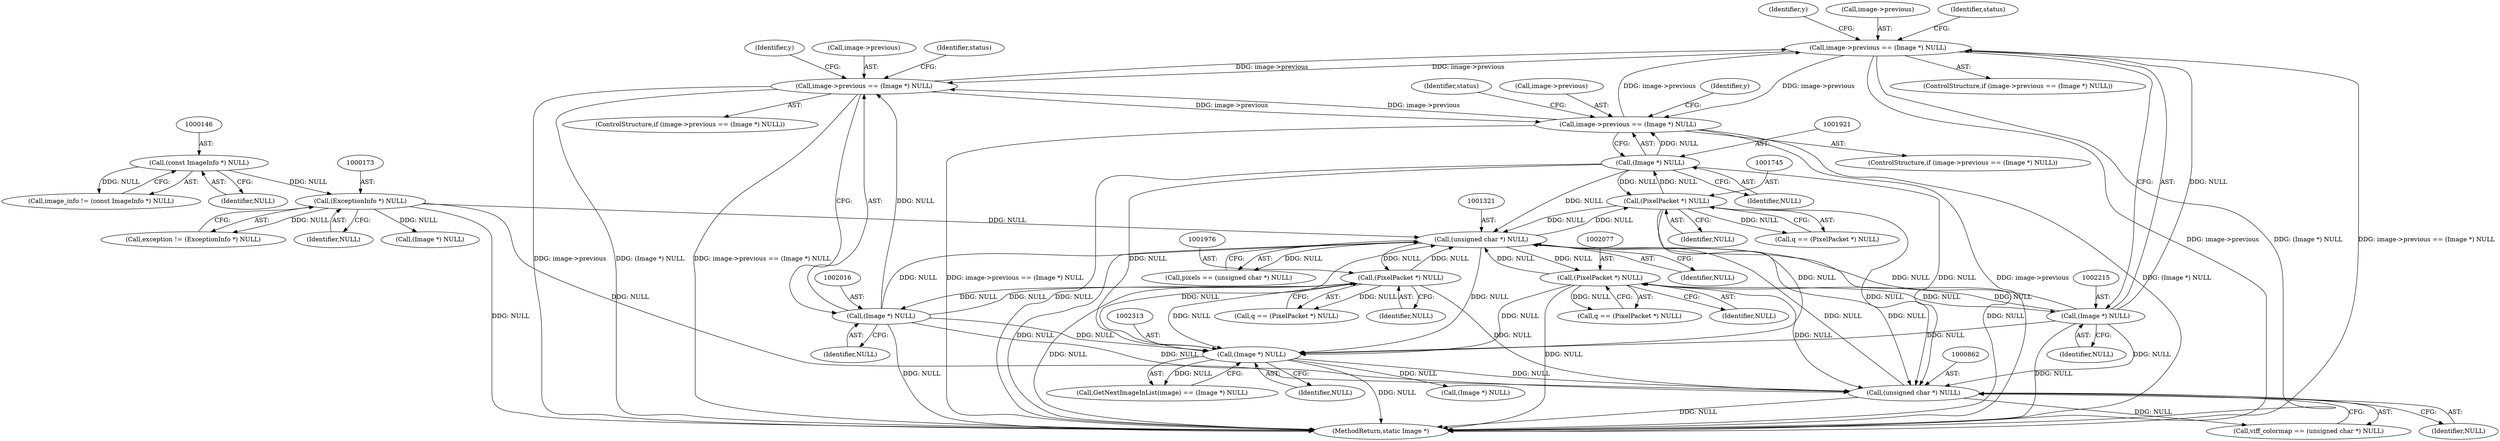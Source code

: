digraph "0_ImageMagick_0474237508f39c4f783208123431815f1ededb76_1@pointer" {
"1002210" [label="(Call,image->previous == (Image *) NULL)"];
"1002011" [label="(Call,image->previous == (Image *) NULL)"];
"1002210" [label="(Call,image->previous == (Image *) NULL)"];
"1001916" [label="(Call,image->previous == (Image *) NULL)"];
"1001920" [label="(Call,(Image *) NULL)"];
"1001744" [label="(Call,(PixelPacket *) NULL)"];
"1001320" [label="(Call,(unsigned char *) NULL)"];
"1002076" [label="(Call,(PixelPacket *) NULL)"];
"1002214" [label="(Call,(Image *) NULL)"];
"1001975" [label="(Call,(PixelPacket *) NULL)"];
"1002015" [label="(Call,(Image *) NULL)"];
"1000861" [label="(Call,(unsigned char *) NULL)"];
"1000172" [label="(Call,(ExceptionInfo *) NULL)"];
"1000145" [label="(Call,(const ImageInfo *) NULL)"];
"1002312" [label="(Call,(Image *) NULL)"];
"1001746" [label="(Identifier,NULL)"];
"1001973" [label="(Call,q == (PixelPacket *) NULL)"];
"1002074" [label="(Call,q == (PixelPacket *) NULL)"];
"1000174" [label="(Identifier,NULL)"];
"1000859" [label="(Call,viff_colormap == (unsigned char *) NULL)"];
"1002060" [label="(Identifier,y)"];
"1000143" [label="(Call,image_info != (const ImageInfo *) NULL)"];
"1001322" [label="(Identifier,NULL)"];
"1001920" [label="(Call,(Image *) NULL)"];
"1002010" [label="(ControlStructure,if (image->previous == (Image *) NULL))"];
"1001959" [label="(Identifier,y)"];
"1002321" [label="(Call,(Image *) NULL)"];
"1001922" [label="(Identifier,NULL)"];
"1001728" [label="(Identifier,y)"];
"1000145" [label="(Call,(const ImageInfo *) NULL)"];
"1001742" [label="(Call,q == (PixelPacket *) NULL)"];
"1002078" [label="(Identifier,NULL)"];
"1001318" [label="(Call,pixels == (unsigned char *) NULL)"];
"1000172" [label="(Call,(ExceptionInfo *) NULL)"];
"1002012" [label="(Call,image->previous)"];
"1002358" [label="(MethodReturn,static Image *)"];
"1002211" [label="(Call,image->previous)"];
"1002314" [label="(Identifier,NULL)"];
"1001320" [label="(Call,(unsigned char *) NULL)"];
"1002312" [label="(Call,(Image *) NULL)"];
"1002017" [label="(Identifier,NULL)"];
"1002209" [label="(ControlStructure,if (image->previous == (Image *) NULL))"];
"1002219" [label="(Identifier,status)"];
"1000170" [label="(Call,exception != (ExceptionInfo *) NULL)"];
"1002216" [label="(Identifier,NULL)"];
"1002309" [label="(Call,GetNextImageInList(image) == (Image *) NULL)"];
"1002015" [label="(Call,(Image *) NULL)"];
"1002210" [label="(Call,image->previous == (Image *) NULL)"];
"1002214" [label="(Call,(Image *) NULL)"];
"1001915" [label="(ControlStructure,if (image->previous == (Image *) NULL))"];
"1000202" [label="(Call,(Image *) NULL)"];
"1002020" [label="(Identifier,status)"];
"1001925" [label="(Identifier,status)"];
"1000863" [label="(Identifier,NULL)"];
"1000861" [label="(Call,(unsigned char *) NULL)"];
"1002076" [label="(Call,(PixelPacket *) NULL)"];
"1001977" [label="(Identifier,NULL)"];
"1002011" [label="(Call,image->previous == (Image *) NULL)"];
"1001917" [label="(Call,image->previous)"];
"1000147" [label="(Identifier,NULL)"];
"1001975" [label="(Call,(PixelPacket *) NULL)"];
"1001744" [label="(Call,(PixelPacket *) NULL)"];
"1001916" [label="(Call,image->previous == (Image *) NULL)"];
"1002210" -> "1002209"  [label="AST: "];
"1002210" -> "1002214"  [label="CFG: "];
"1002211" -> "1002210"  [label="AST: "];
"1002214" -> "1002210"  [label="AST: "];
"1002219" -> "1002210"  [label="CFG: "];
"1002060" -> "1002210"  [label="CFG: "];
"1002210" -> "1002358"  [label="DDG: image->previous"];
"1002210" -> "1002358"  [label="DDG: (Image *) NULL"];
"1002210" -> "1002358"  [label="DDG: image->previous == (Image *) NULL"];
"1002210" -> "1001916"  [label="DDG: image->previous"];
"1002210" -> "1002011"  [label="DDG: image->previous"];
"1002011" -> "1002210"  [label="DDG: image->previous"];
"1001916" -> "1002210"  [label="DDG: image->previous"];
"1002214" -> "1002210"  [label="DDG: NULL"];
"1002011" -> "1002010"  [label="AST: "];
"1002011" -> "1002015"  [label="CFG: "];
"1002012" -> "1002011"  [label="AST: "];
"1002015" -> "1002011"  [label="AST: "];
"1002020" -> "1002011"  [label="CFG: "];
"1001959" -> "1002011"  [label="CFG: "];
"1002011" -> "1002358"  [label="DDG: image->previous"];
"1002011" -> "1002358"  [label="DDG: (Image *) NULL"];
"1002011" -> "1002358"  [label="DDG: image->previous == (Image *) NULL"];
"1002011" -> "1001916"  [label="DDG: image->previous"];
"1001916" -> "1002011"  [label="DDG: image->previous"];
"1002015" -> "1002011"  [label="DDG: NULL"];
"1001916" -> "1001915"  [label="AST: "];
"1001916" -> "1001920"  [label="CFG: "];
"1001917" -> "1001916"  [label="AST: "];
"1001920" -> "1001916"  [label="AST: "];
"1001925" -> "1001916"  [label="CFG: "];
"1001728" -> "1001916"  [label="CFG: "];
"1001916" -> "1002358"  [label="DDG: image->previous == (Image *) NULL"];
"1001916" -> "1002358"  [label="DDG: image->previous"];
"1001916" -> "1002358"  [label="DDG: (Image *) NULL"];
"1001920" -> "1001916"  [label="DDG: NULL"];
"1001920" -> "1001922"  [label="CFG: "];
"1001921" -> "1001920"  [label="AST: "];
"1001922" -> "1001920"  [label="AST: "];
"1001920" -> "1002358"  [label="DDG: NULL"];
"1001920" -> "1000861"  [label="DDG: NULL"];
"1001920" -> "1001320"  [label="DDG: NULL"];
"1001920" -> "1001744"  [label="DDG: NULL"];
"1001744" -> "1001920"  [label="DDG: NULL"];
"1001920" -> "1002312"  [label="DDG: NULL"];
"1001744" -> "1001742"  [label="AST: "];
"1001744" -> "1001746"  [label="CFG: "];
"1001745" -> "1001744"  [label="AST: "];
"1001746" -> "1001744"  [label="AST: "];
"1001742" -> "1001744"  [label="CFG: "];
"1001744" -> "1002358"  [label="DDG: NULL"];
"1001744" -> "1000861"  [label="DDG: NULL"];
"1001744" -> "1001320"  [label="DDG: NULL"];
"1001744" -> "1001742"  [label="DDG: NULL"];
"1001320" -> "1001744"  [label="DDG: NULL"];
"1001744" -> "1002312"  [label="DDG: NULL"];
"1001320" -> "1001318"  [label="AST: "];
"1001320" -> "1001322"  [label="CFG: "];
"1001321" -> "1001320"  [label="AST: "];
"1001322" -> "1001320"  [label="AST: "];
"1001318" -> "1001320"  [label="CFG: "];
"1001320" -> "1002358"  [label="DDG: NULL"];
"1001320" -> "1000861"  [label="DDG: NULL"];
"1001320" -> "1001318"  [label="DDG: NULL"];
"1002076" -> "1001320"  [label="DDG: NULL"];
"1001975" -> "1001320"  [label="DDG: NULL"];
"1000861" -> "1001320"  [label="DDG: NULL"];
"1002015" -> "1001320"  [label="DDG: NULL"];
"1002214" -> "1001320"  [label="DDG: NULL"];
"1000172" -> "1001320"  [label="DDG: NULL"];
"1002312" -> "1001320"  [label="DDG: NULL"];
"1001320" -> "1001975"  [label="DDG: NULL"];
"1001320" -> "1002076"  [label="DDG: NULL"];
"1001320" -> "1002312"  [label="DDG: NULL"];
"1002076" -> "1002074"  [label="AST: "];
"1002076" -> "1002078"  [label="CFG: "];
"1002077" -> "1002076"  [label="AST: "];
"1002078" -> "1002076"  [label="AST: "];
"1002074" -> "1002076"  [label="CFG: "];
"1002076" -> "1002358"  [label="DDG: NULL"];
"1002076" -> "1000861"  [label="DDG: NULL"];
"1002076" -> "1002074"  [label="DDG: NULL"];
"1002214" -> "1002076"  [label="DDG: NULL"];
"1002076" -> "1002214"  [label="DDG: NULL"];
"1002076" -> "1002312"  [label="DDG: NULL"];
"1002214" -> "1002216"  [label="CFG: "];
"1002215" -> "1002214"  [label="AST: "];
"1002216" -> "1002214"  [label="AST: "];
"1002214" -> "1002358"  [label="DDG: NULL"];
"1002214" -> "1000861"  [label="DDG: NULL"];
"1002214" -> "1002312"  [label="DDG: NULL"];
"1001975" -> "1001973"  [label="AST: "];
"1001975" -> "1001977"  [label="CFG: "];
"1001976" -> "1001975"  [label="AST: "];
"1001977" -> "1001975"  [label="AST: "];
"1001973" -> "1001975"  [label="CFG: "];
"1001975" -> "1002358"  [label="DDG: NULL"];
"1001975" -> "1000861"  [label="DDG: NULL"];
"1001975" -> "1001973"  [label="DDG: NULL"];
"1002015" -> "1001975"  [label="DDG: NULL"];
"1001975" -> "1002015"  [label="DDG: NULL"];
"1001975" -> "1002312"  [label="DDG: NULL"];
"1002015" -> "1002017"  [label="CFG: "];
"1002016" -> "1002015"  [label="AST: "];
"1002017" -> "1002015"  [label="AST: "];
"1002015" -> "1002358"  [label="DDG: NULL"];
"1002015" -> "1000861"  [label="DDG: NULL"];
"1002015" -> "1002312"  [label="DDG: NULL"];
"1000861" -> "1000859"  [label="AST: "];
"1000861" -> "1000863"  [label="CFG: "];
"1000862" -> "1000861"  [label="AST: "];
"1000863" -> "1000861"  [label="AST: "];
"1000859" -> "1000861"  [label="CFG: "];
"1000861" -> "1002358"  [label="DDG: NULL"];
"1000861" -> "1000859"  [label="DDG: NULL"];
"1000172" -> "1000861"  [label="DDG: NULL"];
"1002312" -> "1000861"  [label="DDG: NULL"];
"1000172" -> "1000170"  [label="AST: "];
"1000172" -> "1000174"  [label="CFG: "];
"1000173" -> "1000172"  [label="AST: "];
"1000174" -> "1000172"  [label="AST: "];
"1000170" -> "1000172"  [label="CFG: "];
"1000172" -> "1002358"  [label="DDG: NULL"];
"1000172" -> "1000170"  [label="DDG: NULL"];
"1000145" -> "1000172"  [label="DDG: NULL"];
"1000172" -> "1000202"  [label="DDG: NULL"];
"1000145" -> "1000143"  [label="AST: "];
"1000145" -> "1000147"  [label="CFG: "];
"1000146" -> "1000145"  [label="AST: "];
"1000147" -> "1000145"  [label="AST: "];
"1000143" -> "1000145"  [label="CFG: "];
"1000145" -> "1000143"  [label="DDG: NULL"];
"1002312" -> "1002309"  [label="AST: "];
"1002312" -> "1002314"  [label="CFG: "];
"1002313" -> "1002312"  [label="AST: "];
"1002314" -> "1002312"  [label="AST: "];
"1002309" -> "1002312"  [label="CFG: "];
"1002312" -> "1002358"  [label="DDG: NULL"];
"1002312" -> "1002309"  [label="DDG: NULL"];
"1002312" -> "1002321"  [label="DDG: NULL"];
}

